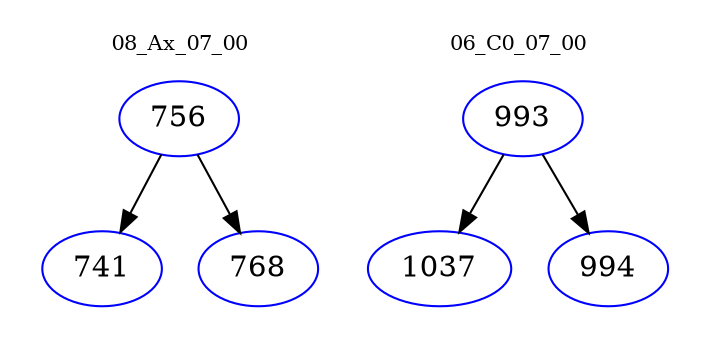 digraph{
subgraph cluster_0 {
color = white
label = "08_Ax_07_00";
fontsize=10;
T0_756 [label="756", color="blue"]
T0_756 -> T0_741 [color="black"]
T0_741 [label="741", color="blue"]
T0_756 -> T0_768 [color="black"]
T0_768 [label="768", color="blue"]
}
subgraph cluster_1 {
color = white
label = "06_C0_07_00";
fontsize=10;
T1_993 [label="993", color="blue"]
T1_993 -> T1_1037 [color="black"]
T1_1037 [label="1037", color="blue"]
T1_993 -> T1_994 [color="black"]
T1_994 [label="994", color="blue"]
}
}
